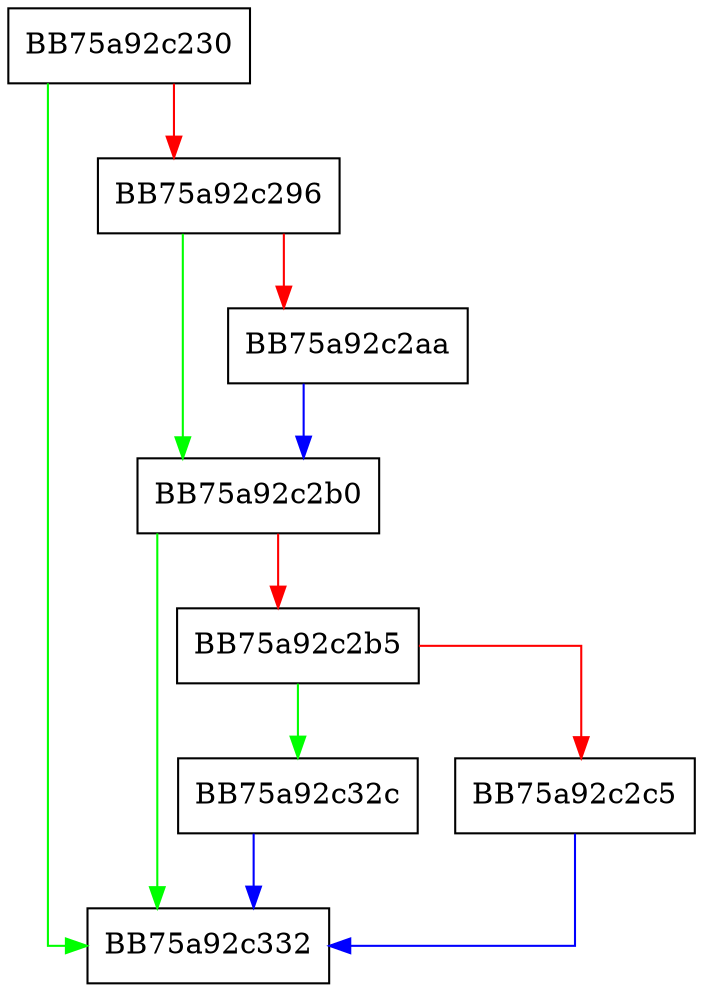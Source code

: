 digraph push_configs {
  node [shape="box"];
  graph [splines=ortho];
  BB75a92c230 -> BB75a92c332 [color="green"];
  BB75a92c230 -> BB75a92c296 [color="red"];
  BB75a92c296 -> BB75a92c2b0 [color="green"];
  BB75a92c296 -> BB75a92c2aa [color="red"];
  BB75a92c2aa -> BB75a92c2b0 [color="blue"];
  BB75a92c2b0 -> BB75a92c332 [color="green"];
  BB75a92c2b0 -> BB75a92c2b5 [color="red"];
  BB75a92c2b5 -> BB75a92c32c [color="green"];
  BB75a92c2b5 -> BB75a92c2c5 [color="red"];
  BB75a92c2c5 -> BB75a92c332 [color="blue"];
  BB75a92c32c -> BB75a92c332 [color="blue"];
}